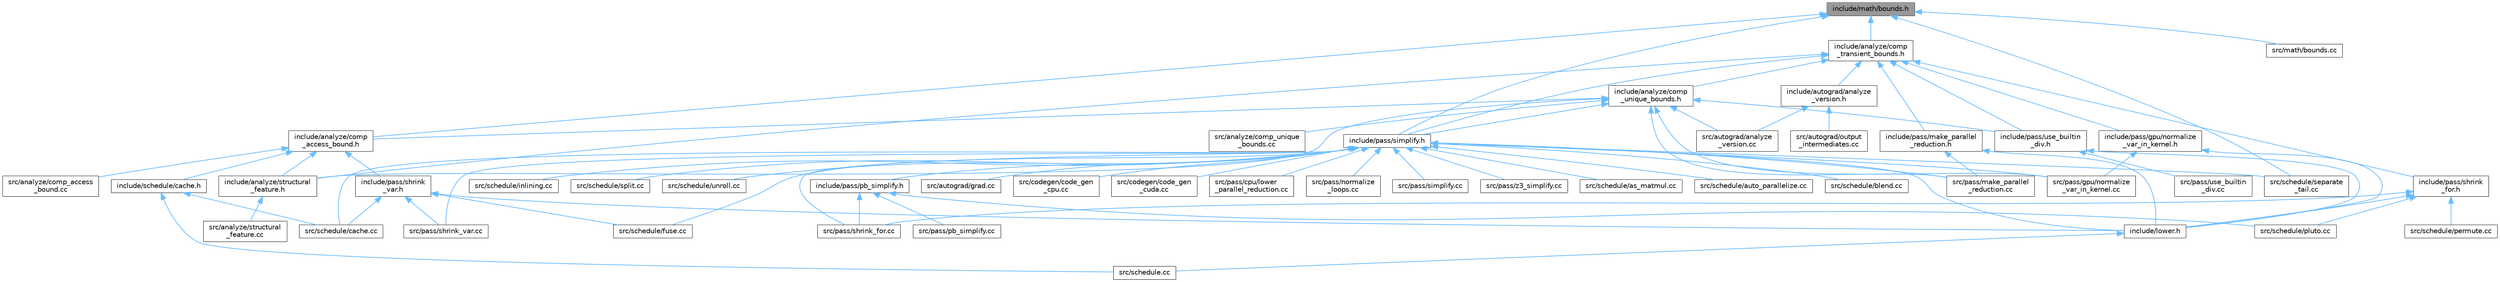 digraph "include/math/bounds.h"
{
 // LATEX_PDF_SIZE
  bgcolor="transparent";
  edge [fontname=Helvetica,fontsize=10,labelfontname=Helvetica,labelfontsize=10];
  node [fontname=Helvetica,fontsize=10,shape=box,height=0.2,width=0.4];
  Node1 [label="include/math/bounds.h",height=0.2,width=0.4,color="gray40", fillcolor="grey60", style="filled", fontcolor="black",tooltip=" "];
  Node1 -> Node2 [dir="back",color="steelblue1",style="solid"];
  Node2 [label="include/analyze/comp\l_access_bound.h",height=0.2,width=0.4,color="grey40", fillcolor="white", style="filled",URL="$comp__access__bound_8h.html",tooltip=" "];
  Node2 -> Node3 [dir="back",color="steelblue1",style="solid"];
  Node3 [label="include/analyze/structural\l_feature.h",height=0.2,width=0.4,color="grey40", fillcolor="white", style="filled",URL="$structural__feature_8h.html",tooltip=" "];
  Node3 -> Node4 [dir="back",color="steelblue1",style="solid"];
  Node4 [label="src/analyze/structural\l_feature.cc",height=0.2,width=0.4,color="grey40", fillcolor="white", style="filled",URL="$structural__feature_8cc.html",tooltip=" "];
  Node2 -> Node5 [dir="back",color="steelblue1",style="solid"];
  Node5 [label="include/pass/shrink\l_var.h",height=0.2,width=0.4,color="grey40", fillcolor="white", style="filled",URL="$shrink__var_8h.html",tooltip=" "];
  Node5 -> Node6 [dir="back",color="steelblue1",style="solid"];
  Node6 [label="include/lower.h",height=0.2,width=0.4,color="grey40", fillcolor="white", style="filled",URL="$lower_8h.html",tooltip=" "];
  Node6 -> Node7 [dir="back",color="steelblue1",style="solid"];
  Node7 [label="src/schedule.cc",height=0.2,width=0.4,color="grey40", fillcolor="white", style="filled",URL="$schedule_8cc.html",tooltip=" "];
  Node5 -> Node8 [dir="back",color="steelblue1",style="solid"];
  Node8 [label="src/pass/shrink_var.cc",height=0.2,width=0.4,color="grey40", fillcolor="white", style="filled",URL="$shrink__var_8cc.html",tooltip=" "];
  Node5 -> Node9 [dir="back",color="steelblue1",style="solid"];
  Node9 [label="src/schedule/cache.cc",height=0.2,width=0.4,color="grey40", fillcolor="white", style="filled",URL="$cache_8cc.html",tooltip=" "];
  Node5 -> Node10 [dir="back",color="steelblue1",style="solid"];
  Node10 [label="src/schedule/fuse.cc",height=0.2,width=0.4,color="grey40", fillcolor="white", style="filled",URL="$fuse_8cc.html",tooltip=" "];
  Node2 -> Node11 [dir="back",color="steelblue1",style="solid"];
  Node11 [label="include/schedule/cache.h",height=0.2,width=0.4,color="grey40", fillcolor="white", style="filled",URL="$cache_8h.html",tooltip=" "];
  Node11 -> Node7 [dir="back",color="steelblue1",style="solid"];
  Node11 -> Node9 [dir="back",color="steelblue1",style="solid"];
  Node2 -> Node12 [dir="back",color="steelblue1",style="solid"];
  Node12 [label="src/analyze/comp_access\l_bound.cc",height=0.2,width=0.4,color="grey40", fillcolor="white", style="filled",URL="$comp__access__bound_8cc.html",tooltip=" "];
  Node1 -> Node13 [dir="back",color="steelblue1",style="solid"];
  Node13 [label="include/analyze/comp\l_transient_bounds.h",height=0.2,width=0.4,color="grey40", fillcolor="white", style="filled",URL="$comp__transient__bounds_8h.html",tooltip=" "];
  Node13 -> Node14 [dir="back",color="steelblue1",style="solid"];
  Node14 [label="include/analyze/comp\l_unique_bounds.h",height=0.2,width=0.4,color="grey40", fillcolor="white", style="filled",URL="$comp__unique__bounds_8h.html",tooltip=" "];
  Node14 -> Node2 [dir="back",color="steelblue1",style="solid"];
  Node14 -> Node3 [dir="back",color="steelblue1",style="solid"];
  Node14 -> Node15 [dir="back",color="steelblue1",style="solid"];
  Node15 [label="include/pass/simplify.h",height=0.2,width=0.4,color="grey40", fillcolor="white", style="filled",URL="$simplify_8h.html",tooltip=" "];
  Node15 -> Node6 [dir="back",color="steelblue1",style="solid"];
  Node15 -> Node16 [dir="back",color="steelblue1",style="solid"];
  Node16 [label="include/pass/pb_simplify.h",height=0.2,width=0.4,color="grey40", fillcolor="white", style="filled",URL="$pb__simplify_8h.html",tooltip=" "];
  Node16 -> Node17 [dir="back",color="steelblue1",style="solid"];
  Node17 [label="src/pass/pb_simplify.cc",height=0.2,width=0.4,color="grey40", fillcolor="white", style="filled",URL="$pb__simplify_8cc.html",tooltip=" "];
  Node16 -> Node18 [dir="back",color="steelblue1",style="solid"];
  Node18 [label="src/pass/shrink_for.cc",height=0.2,width=0.4,color="grey40", fillcolor="white", style="filled",URL="$shrink__for_8cc.html",tooltip=" "];
  Node16 -> Node19 [dir="back",color="steelblue1",style="solid"];
  Node19 [label="src/schedule/pluto.cc",height=0.2,width=0.4,color="grey40", fillcolor="white", style="filled",URL="$pluto_8cc.html",tooltip=" "];
  Node15 -> Node20 [dir="back",color="steelblue1",style="solid"];
  Node20 [label="src/autograd/grad.cc",height=0.2,width=0.4,color="grey40", fillcolor="white", style="filled",URL="$grad_8cc.html",tooltip=" "];
  Node15 -> Node21 [dir="back",color="steelblue1",style="solid"];
  Node21 [label="src/codegen/code_gen\l_cpu.cc",height=0.2,width=0.4,color="grey40", fillcolor="white", style="filled",URL="$code__gen__cpu_8cc.html",tooltip=" "];
  Node15 -> Node22 [dir="back",color="steelblue1",style="solid"];
  Node22 [label="src/codegen/code_gen\l_cuda.cc",height=0.2,width=0.4,color="grey40", fillcolor="white", style="filled",URL="$code__gen__cuda_8cc.html",tooltip=" "];
  Node15 -> Node23 [dir="back",color="steelblue1",style="solid"];
  Node23 [label="src/pass/cpu/lower\l_parallel_reduction.cc",height=0.2,width=0.4,color="grey40", fillcolor="white", style="filled",URL="$cpu_2lower__parallel__reduction_8cc.html",tooltip=" "];
  Node15 -> Node24 [dir="back",color="steelblue1",style="solid"];
  Node24 [label="src/pass/gpu/normalize\l_var_in_kernel.cc",height=0.2,width=0.4,color="grey40", fillcolor="white", style="filled",URL="$normalize__var__in__kernel_8cc.html",tooltip=" "];
  Node15 -> Node25 [dir="back",color="steelblue1",style="solid"];
  Node25 [label="src/pass/make_parallel\l_reduction.cc",height=0.2,width=0.4,color="grey40", fillcolor="white", style="filled",URL="$make__parallel__reduction_8cc.html",tooltip=" "];
  Node15 -> Node26 [dir="back",color="steelblue1",style="solid"];
  Node26 [label="src/pass/normalize\l_loops.cc",height=0.2,width=0.4,color="grey40", fillcolor="white", style="filled",URL="$normalize__loops_8cc.html",tooltip=" "];
  Node15 -> Node18 [dir="back",color="steelblue1",style="solid"];
  Node15 -> Node8 [dir="back",color="steelblue1",style="solid"];
  Node15 -> Node27 [dir="back",color="steelblue1",style="solid"];
  Node27 [label="src/pass/simplify.cc",height=0.2,width=0.4,color="grey40", fillcolor="white", style="filled",URL="$simplify_8cc.html",tooltip=" "];
  Node15 -> Node28 [dir="back",color="steelblue1",style="solid"];
  Node28 [label="src/pass/z3_simplify.cc",height=0.2,width=0.4,color="grey40", fillcolor="white", style="filled",URL="$z3__simplify_8cc.html",tooltip=" "];
  Node15 -> Node29 [dir="back",color="steelblue1",style="solid"];
  Node29 [label="src/schedule/as_matmul.cc",height=0.2,width=0.4,color="grey40", fillcolor="white", style="filled",URL="$as__matmul_8cc.html",tooltip=" "];
  Node15 -> Node30 [dir="back",color="steelblue1",style="solid"];
  Node30 [label="src/schedule/auto_parallelize.cc",height=0.2,width=0.4,color="grey40", fillcolor="white", style="filled",URL="$auto__parallelize_8cc.html",tooltip=" "];
  Node15 -> Node31 [dir="back",color="steelblue1",style="solid"];
  Node31 [label="src/schedule/blend.cc",height=0.2,width=0.4,color="grey40", fillcolor="white", style="filled",URL="$blend_8cc.html",tooltip=" "];
  Node15 -> Node9 [dir="back",color="steelblue1",style="solid"];
  Node15 -> Node10 [dir="back",color="steelblue1",style="solid"];
  Node15 -> Node32 [dir="back",color="steelblue1",style="solid"];
  Node32 [label="src/schedule/inlining.cc",height=0.2,width=0.4,color="grey40", fillcolor="white", style="filled",URL="$inlining_8cc.html",tooltip=" "];
  Node15 -> Node33 [dir="back",color="steelblue1",style="solid"];
  Node33 [label="src/schedule/separate\l_tail.cc",height=0.2,width=0.4,color="grey40", fillcolor="white", style="filled",URL="$separate__tail_8cc.html",tooltip=" "];
  Node15 -> Node34 [dir="back",color="steelblue1",style="solid"];
  Node34 [label="src/schedule/split.cc",height=0.2,width=0.4,color="grey40", fillcolor="white", style="filled",URL="$split_8cc.html",tooltip=" "];
  Node15 -> Node35 [dir="back",color="steelblue1",style="solid"];
  Node35 [label="src/schedule/unroll.cc",height=0.2,width=0.4,color="grey40", fillcolor="white", style="filled",URL="$unroll_8cc.html",tooltip=" "];
  Node14 -> Node36 [dir="back",color="steelblue1",style="solid"];
  Node36 [label="include/pass/use_builtin\l_div.h",height=0.2,width=0.4,color="grey40", fillcolor="white", style="filled",URL="$use__builtin__div_8h.html",tooltip=" "];
  Node36 -> Node6 [dir="back",color="steelblue1",style="solid"];
  Node36 -> Node37 [dir="back",color="steelblue1",style="solid"];
  Node37 [label="src/pass/use_builtin\l_div.cc",height=0.2,width=0.4,color="grey40", fillcolor="white", style="filled",URL="$use__builtin__div_8cc.html",tooltip=" "];
  Node14 -> Node38 [dir="back",color="steelblue1",style="solid"];
  Node38 [label="src/analyze/comp_unique\l_bounds.cc",height=0.2,width=0.4,color="grey40", fillcolor="white", style="filled",URL="$comp__unique__bounds_8cc.html",tooltip=" "];
  Node14 -> Node39 [dir="back",color="steelblue1",style="solid"];
  Node39 [label="src/autograd/analyze\l_version.cc",height=0.2,width=0.4,color="grey40", fillcolor="white", style="filled",URL="$analyze__version_8cc.html",tooltip=" "];
  Node14 -> Node24 [dir="back",color="steelblue1",style="solid"];
  Node14 -> Node25 [dir="back",color="steelblue1",style="solid"];
  Node13 -> Node3 [dir="back",color="steelblue1",style="solid"];
  Node13 -> Node40 [dir="back",color="steelblue1",style="solid"];
  Node40 [label="include/autograd/analyze\l_version.h",height=0.2,width=0.4,color="grey40", fillcolor="white", style="filled",URL="$analyze__version_8h.html",tooltip=" "];
  Node40 -> Node39 [dir="back",color="steelblue1",style="solid"];
  Node40 -> Node41 [dir="back",color="steelblue1",style="solid"];
  Node41 [label="src/autograd/output\l_intermediates.cc",height=0.2,width=0.4,color="grey40", fillcolor="white", style="filled",URL="$output__intermediates_8cc.html",tooltip=" "];
  Node13 -> Node42 [dir="back",color="steelblue1",style="solid"];
  Node42 [label="include/pass/gpu/normalize\l_var_in_kernel.h",height=0.2,width=0.4,color="grey40", fillcolor="white", style="filled",URL="$normalize__var__in__kernel_8h.html",tooltip=" "];
  Node42 -> Node6 [dir="back",color="steelblue1",style="solid"];
  Node42 -> Node24 [dir="back",color="steelblue1",style="solid"];
  Node13 -> Node43 [dir="back",color="steelblue1",style="solid"];
  Node43 [label="include/pass/make_parallel\l_reduction.h",height=0.2,width=0.4,color="grey40", fillcolor="white", style="filled",URL="$make__parallel__reduction_8h.html",tooltip=" "];
  Node43 -> Node6 [dir="back",color="steelblue1",style="solid"];
  Node43 -> Node25 [dir="back",color="steelblue1",style="solid"];
  Node13 -> Node44 [dir="back",color="steelblue1",style="solid"];
  Node44 [label="include/pass/shrink\l_for.h",height=0.2,width=0.4,color="grey40", fillcolor="white", style="filled",URL="$shrink__for_8h.html",tooltip=" "];
  Node44 -> Node6 [dir="back",color="steelblue1",style="solid"];
  Node44 -> Node18 [dir="back",color="steelblue1",style="solid"];
  Node44 -> Node45 [dir="back",color="steelblue1",style="solid"];
  Node45 [label="src/schedule/permute.cc",height=0.2,width=0.4,color="grey40", fillcolor="white", style="filled",URL="$permute_8cc.html",tooltip=" "];
  Node44 -> Node19 [dir="back",color="steelblue1",style="solid"];
  Node13 -> Node15 [dir="back",color="steelblue1",style="solid"];
  Node13 -> Node36 [dir="back",color="steelblue1",style="solid"];
  Node1 -> Node15 [dir="back",color="steelblue1",style="solid"];
  Node1 -> Node46 [dir="back",color="steelblue1",style="solid"];
  Node46 [label="src/math/bounds.cc",height=0.2,width=0.4,color="grey40", fillcolor="white", style="filled",URL="$bounds_8cc.html",tooltip=" "];
  Node1 -> Node33 [dir="back",color="steelblue1",style="solid"];
}
